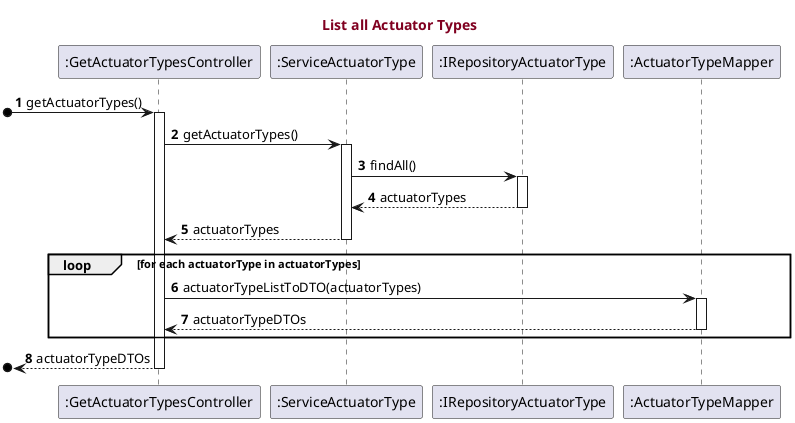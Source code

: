 @startuml
'https://plantuml.com/use-case-diagram

title <font color=#800020> List all Actuator Types </font>

autonumber

participant ":GetActuatorTypesController"
participant ":ServiceActuatorType"
participant ":IRepositoryActuatorType"
participant ":ActuatorTypeMapper"


[o-> ":GetActuatorTypesController" : getActuatorTypes()
activate ":GetActuatorTypesController"

":GetActuatorTypesController" -> ":ServiceActuatorType": getActuatorTypes()
activate ":ServiceActuatorType"

":ServiceActuatorType" -> ":IRepositoryActuatorType": findAll()
activate ":IRepositoryActuatorType"

":IRepositoryActuatorType" --> ":ServiceActuatorType": actuatorTypes
deactivate ":IRepositoryActuatorType"

":ServiceActuatorType" --> ":GetActuatorTypesController": actuatorTypes
deactivate ":ServiceActuatorType"

loop for each actuatorType in actuatorTypes
":GetActuatorTypesController" -> ":ActuatorTypeMapper": actuatorTypeListToDTO(actuatorTypes)
activate ":ActuatorTypeMapper"

":ActuatorTypeMapper" --> ":GetActuatorTypesController": actuatorTypeDTOs
deactivate ":ActuatorTypeMapper"

end
[o<-- ":GetActuatorTypesController" : actuatorTypeDTOs
deactivate ":GetActuatorTypesController"

@enduml